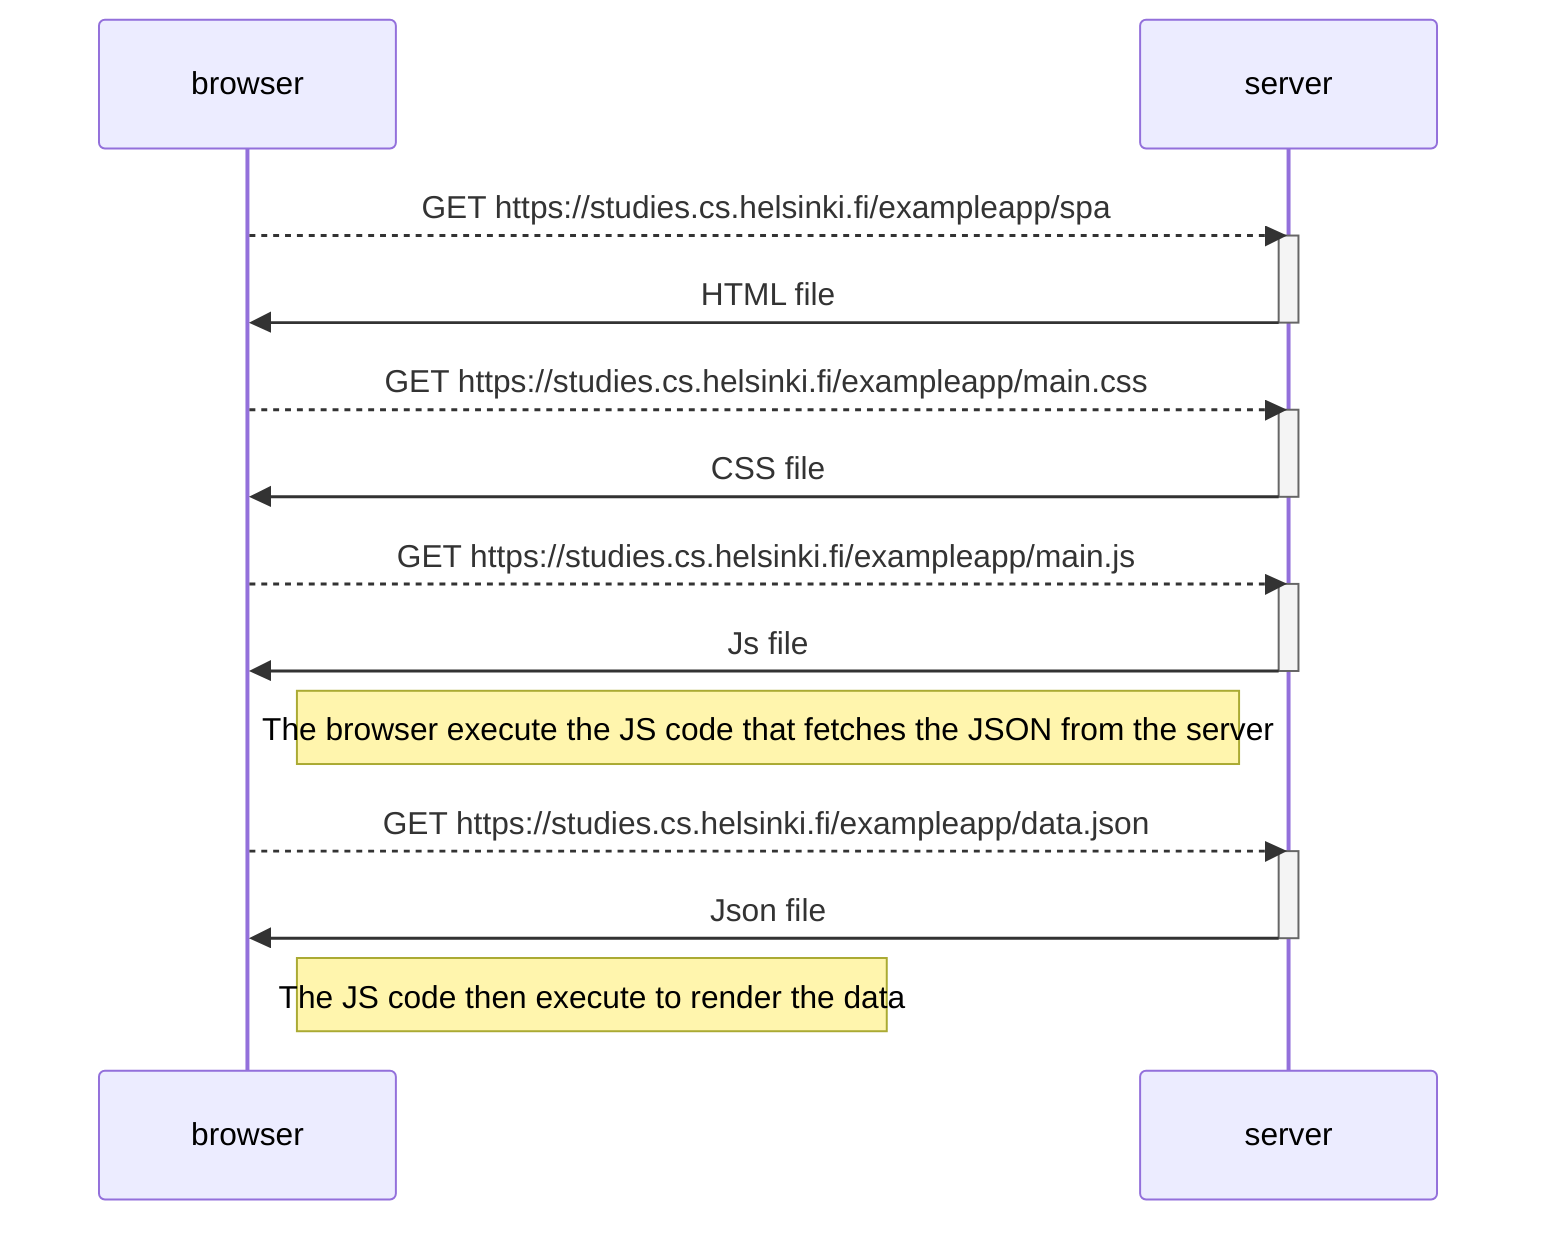 sequenceDiagram
    participant browser
    participant server

    browser-->>server: GET https://studies.cs.helsinki.fi/exampleapp/spa
    activate server
    server->>browser: HTML file
    deactivate server

    browser-->>server: GET https://studies.cs.helsinki.fi/exampleapp/main.css
    activate server
    server->>browser: CSS file
    deactivate server

    browser-->>server: GET https://studies.cs.helsinki.fi/exampleapp/main.js
    activate server
    server->>browser: Js file
    deactivate server

    Note right of browser:The browser execute the JS code that fetches the JSON from the server

    browser-->>server: GET https://studies.cs.helsinki.fi/exampleapp/data.json
    activate server
    server->>browser: Json file
    deactivate server

    Note right of browser: The JS code then execute to render the data